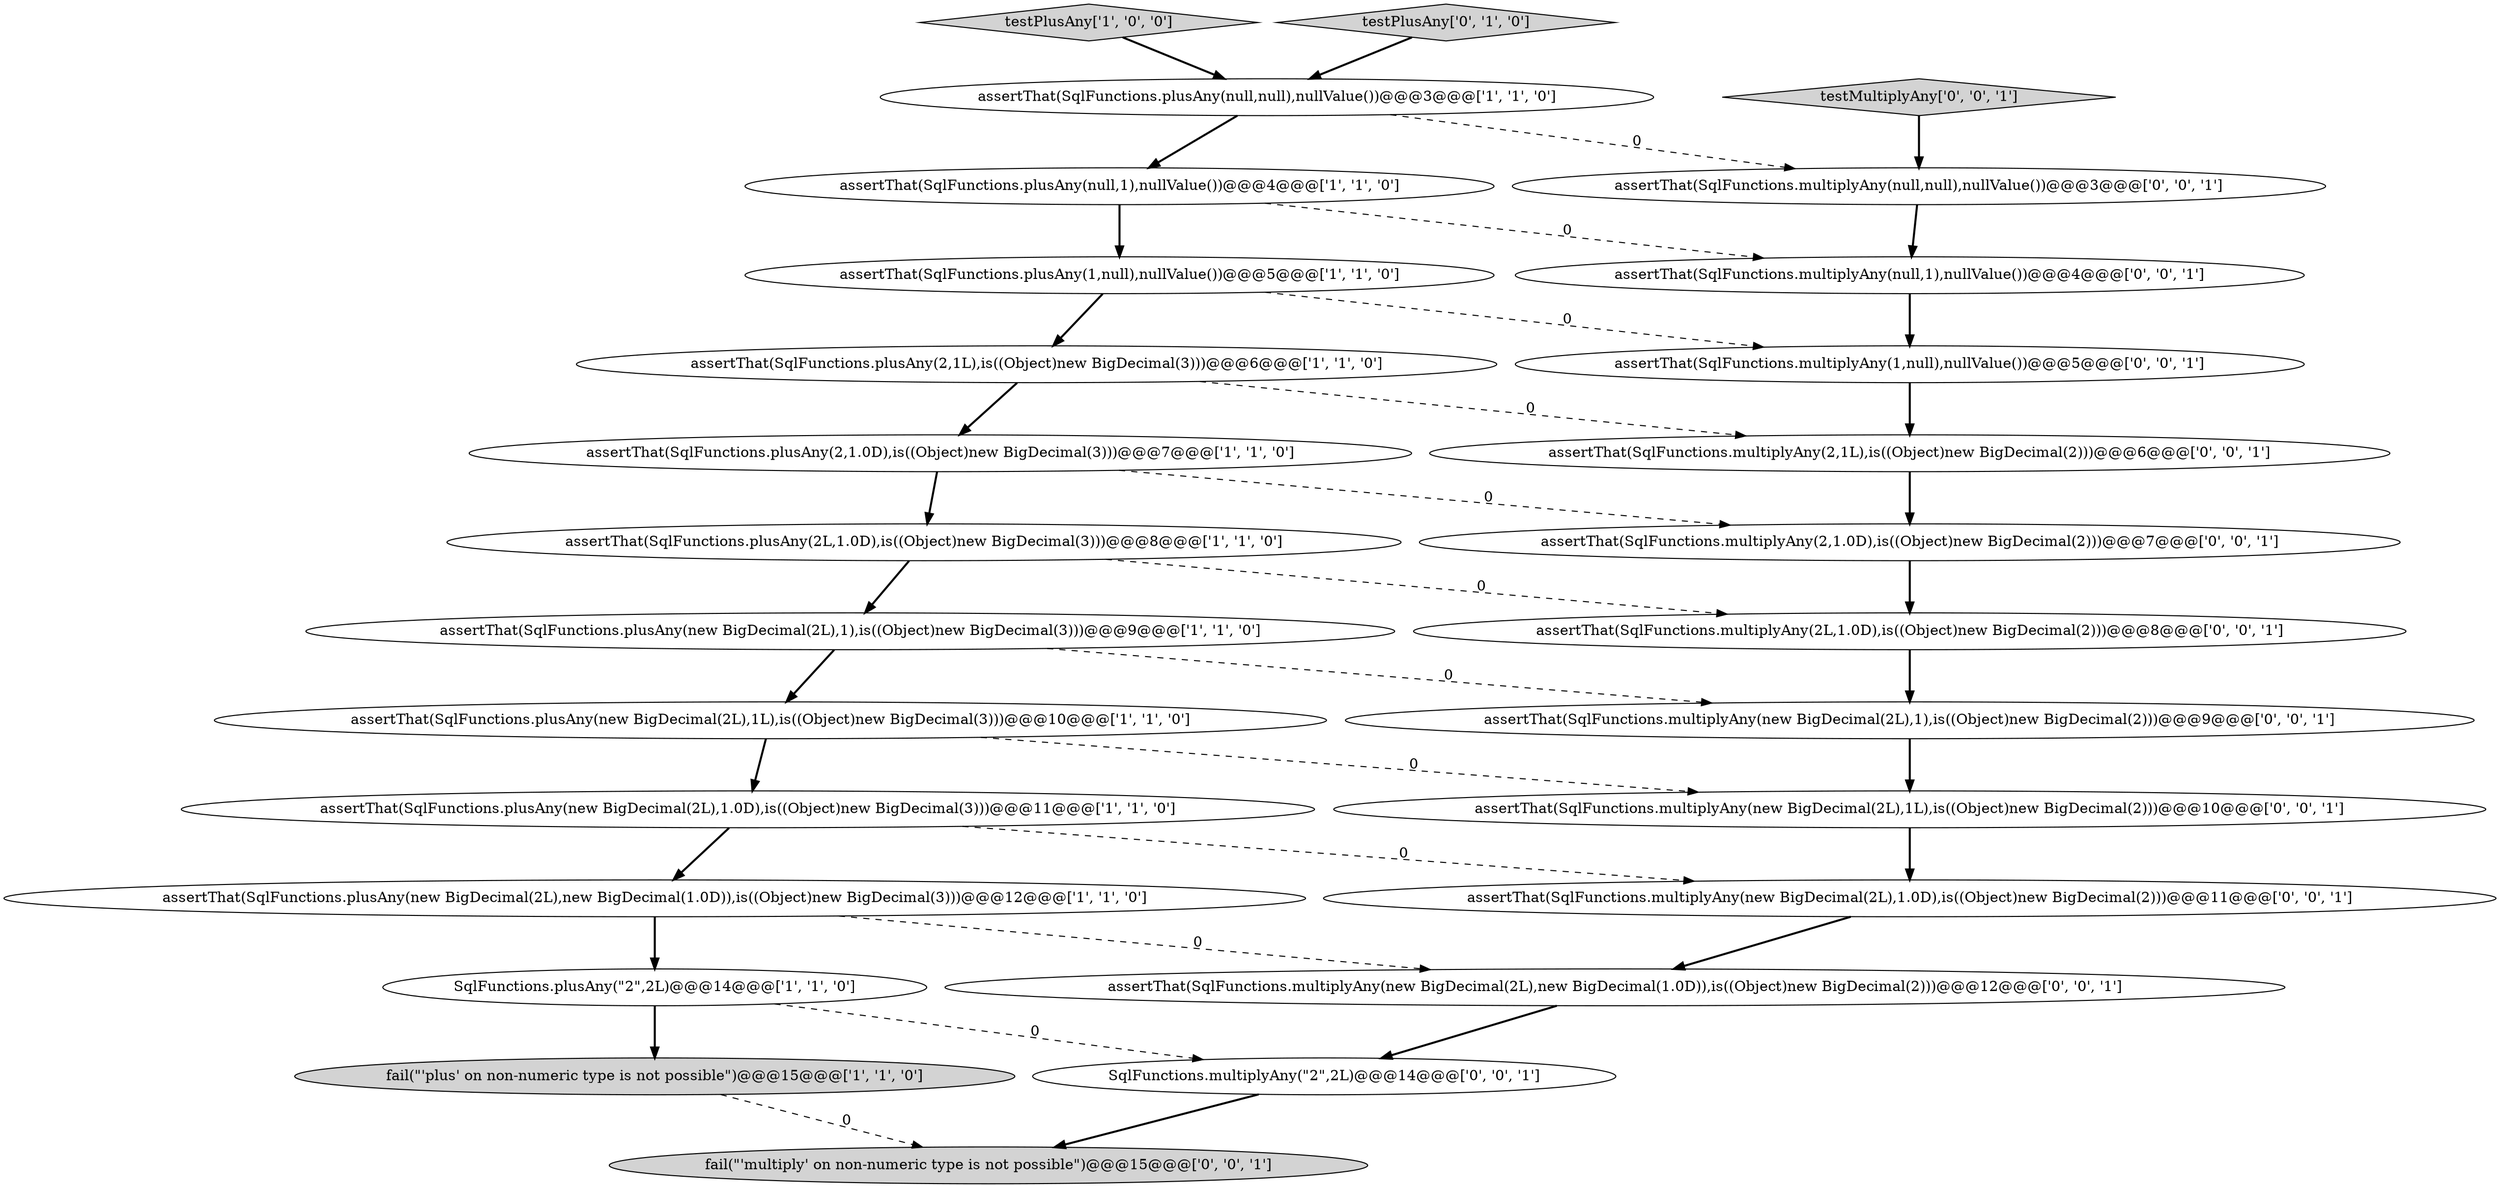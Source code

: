 digraph {
22 [style = filled, label = "assertThat(SqlFunctions.multiplyAny(new BigDecimal(2L),1),is((Object)new BigDecimal(2)))@@@9@@@['0', '0', '1']", fillcolor = white, shape = ellipse image = "AAA0AAABBB3BBB"];
24 [style = filled, label = "assertThat(SqlFunctions.multiplyAny(new BigDecimal(2L),1.0D),is((Object)new BigDecimal(2)))@@@11@@@['0', '0', '1']", fillcolor = white, shape = ellipse image = "AAA0AAABBB3BBB"];
0 [style = filled, label = "assertThat(SqlFunctions.plusAny(1,null),nullValue())@@@5@@@['1', '1', '0']", fillcolor = white, shape = ellipse image = "AAA0AAABBB1BBB"];
3 [style = filled, label = "assertThat(SqlFunctions.plusAny(null,null),nullValue())@@@3@@@['1', '1', '0']", fillcolor = white, shape = ellipse image = "AAA0AAABBB1BBB"];
21 [style = filled, label = "fail(\"'multiply' on non-numeric type is not possible\")@@@15@@@['0', '0', '1']", fillcolor = lightgray, shape = ellipse image = "AAA0AAABBB3BBB"];
16 [style = filled, label = "assertThat(SqlFunctions.multiplyAny(null,null),nullValue())@@@3@@@['0', '0', '1']", fillcolor = white, shape = ellipse image = "AAA0AAABBB3BBB"];
4 [style = filled, label = "testPlusAny['1', '0', '0']", fillcolor = lightgray, shape = diamond image = "AAA0AAABBB1BBB"];
19 [style = filled, label = "assertThat(SqlFunctions.multiplyAny(2L,1.0D),is((Object)new BigDecimal(2)))@@@8@@@['0', '0', '1']", fillcolor = white, shape = ellipse image = "AAA0AAABBB3BBB"];
13 [style = filled, label = "testPlusAny['0', '1', '0']", fillcolor = lightgray, shape = diamond image = "AAA0AAABBB2BBB"];
23 [style = filled, label = "assertThat(SqlFunctions.multiplyAny(null,1),nullValue())@@@4@@@['0', '0', '1']", fillcolor = white, shape = ellipse image = "AAA0AAABBB3BBB"];
5 [style = filled, label = "assertThat(SqlFunctions.plusAny(null,1),nullValue())@@@4@@@['1', '1', '0']", fillcolor = white, shape = ellipse image = "AAA0AAABBB1BBB"];
9 [style = filled, label = "fail(\"'plus' on non-numeric type is not possible\")@@@15@@@['1', '1', '0']", fillcolor = lightgray, shape = ellipse image = "AAA0AAABBB1BBB"];
6 [style = filled, label = "assertThat(SqlFunctions.plusAny(new BigDecimal(2L),new BigDecimal(1.0D)),is((Object)new BigDecimal(3)))@@@12@@@['1', '1', '0']", fillcolor = white, shape = ellipse image = "AAA0AAABBB1BBB"];
17 [style = filled, label = "assertThat(SqlFunctions.multiplyAny(new BigDecimal(2L),1L),is((Object)new BigDecimal(2)))@@@10@@@['0', '0', '1']", fillcolor = white, shape = ellipse image = "AAA0AAABBB3BBB"];
14 [style = filled, label = "SqlFunctions.multiplyAny(\"2\",2L)@@@14@@@['0', '0', '1']", fillcolor = white, shape = ellipse image = "AAA0AAABBB3BBB"];
12 [style = filled, label = "SqlFunctions.plusAny(\"2\",2L)@@@14@@@['1', '1', '0']", fillcolor = white, shape = ellipse image = "AAA0AAABBB1BBB"];
8 [style = filled, label = "assertThat(SqlFunctions.plusAny(new BigDecimal(2L),1L),is((Object)new BigDecimal(3)))@@@10@@@['1', '1', '0']", fillcolor = white, shape = ellipse image = "AAA0AAABBB1BBB"];
11 [style = filled, label = "assertThat(SqlFunctions.plusAny(2L,1.0D),is((Object)new BigDecimal(3)))@@@8@@@['1', '1', '0']", fillcolor = white, shape = ellipse image = "AAA0AAABBB1BBB"];
20 [style = filled, label = "assertThat(SqlFunctions.multiplyAny(1,null),nullValue())@@@5@@@['0', '0', '1']", fillcolor = white, shape = ellipse image = "AAA0AAABBB3BBB"];
10 [style = filled, label = "assertThat(SqlFunctions.plusAny(2,1.0D),is((Object)new BigDecimal(3)))@@@7@@@['1', '1', '0']", fillcolor = white, shape = ellipse image = "AAA0AAABBB1BBB"];
26 [style = filled, label = "assertThat(SqlFunctions.multiplyAny(new BigDecimal(2L),new BigDecimal(1.0D)),is((Object)new BigDecimal(2)))@@@12@@@['0', '0', '1']", fillcolor = white, shape = ellipse image = "AAA0AAABBB3BBB"];
15 [style = filled, label = "testMultiplyAny['0', '0', '1']", fillcolor = lightgray, shape = diamond image = "AAA0AAABBB3BBB"];
7 [style = filled, label = "assertThat(SqlFunctions.plusAny(2,1L),is((Object)new BigDecimal(3)))@@@6@@@['1', '1', '0']", fillcolor = white, shape = ellipse image = "AAA0AAABBB1BBB"];
18 [style = filled, label = "assertThat(SqlFunctions.multiplyAny(2,1L),is((Object)new BigDecimal(2)))@@@6@@@['0', '0', '1']", fillcolor = white, shape = ellipse image = "AAA0AAABBB3BBB"];
1 [style = filled, label = "assertThat(SqlFunctions.plusAny(new BigDecimal(2L),1.0D),is((Object)new BigDecimal(3)))@@@11@@@['1', '1', '0']", fillcolor = white, shape = ellipse image = "AAA0AAABBB1BBB"];
25 [style = filled, label = "assertThat(SqlFunctions.multiplyAny(2,1.0D),is((Object)new BigDecimal(2)))@@@7@@@['0', '0', '1']", fillcolor = white, shape = ellipse image = "AAA0AAABBB3BBB"];
2 [style = filled, label = "assertThat(SqlFunctions.plusAny(new BigDecimal(2L),1),is((Object)new BigDecimal(3)))@@@9@@@['1', '1', '0']", fillcolor = white, shape = ellipse image = "AAA0AAABBB1BBB"];
4->3 [style = bold, label=""];
23->20 [style = bold, label=""];
7->18 [style = dashed, label="0"];
7->10 [style = bold, label=""];
5->23 [style = dashed, label="0"];
26->14 [style = bold, label=""];
16->23 [style = bold, label=""];
12->9 [style = bold, label=""];
15->16 [style = bold, label=""];
0->20 [style = dashed, label="0"];
11->2 [style = bold, label=""];
0->7 [style = bold, label=""];
20->18 [style = bold, label=""];
8->1 [style = bold, label=""];
24->26 [style = bold, label=""];
3->5 [style = bold, label=""];
17->24 [style = bold, label=""];
1->6 [style = bold, label=""];
12->14 [style = dashed, label="0"];
13->3 [style = bold, label=""];
5->0 [style = bold, label=""];
11->19 [style = dashed, label="0"];
1->24 [style = dashed, label="0"];
6->26 [style = dashed, label="0"];
9->21 [style = dashed, label="0"];
25->19 [style = bold, label=""];
18->25 [style = bold, label=""];
22->17 [style = bold, label=""];
8->17 [style = dashed, label="0"];
2->22 [style = dashed, label="0"];
19->22 [style = bold, label=""];
10->25 [style = dashed, label="0"];
14->21 [style = bold, label=""];
3->16 [style = dashed, label="0"];
2->8 [style = bold, label=""];
10->11 [style = bold, label=""];
6->12 [style = bold, label=""];
}
